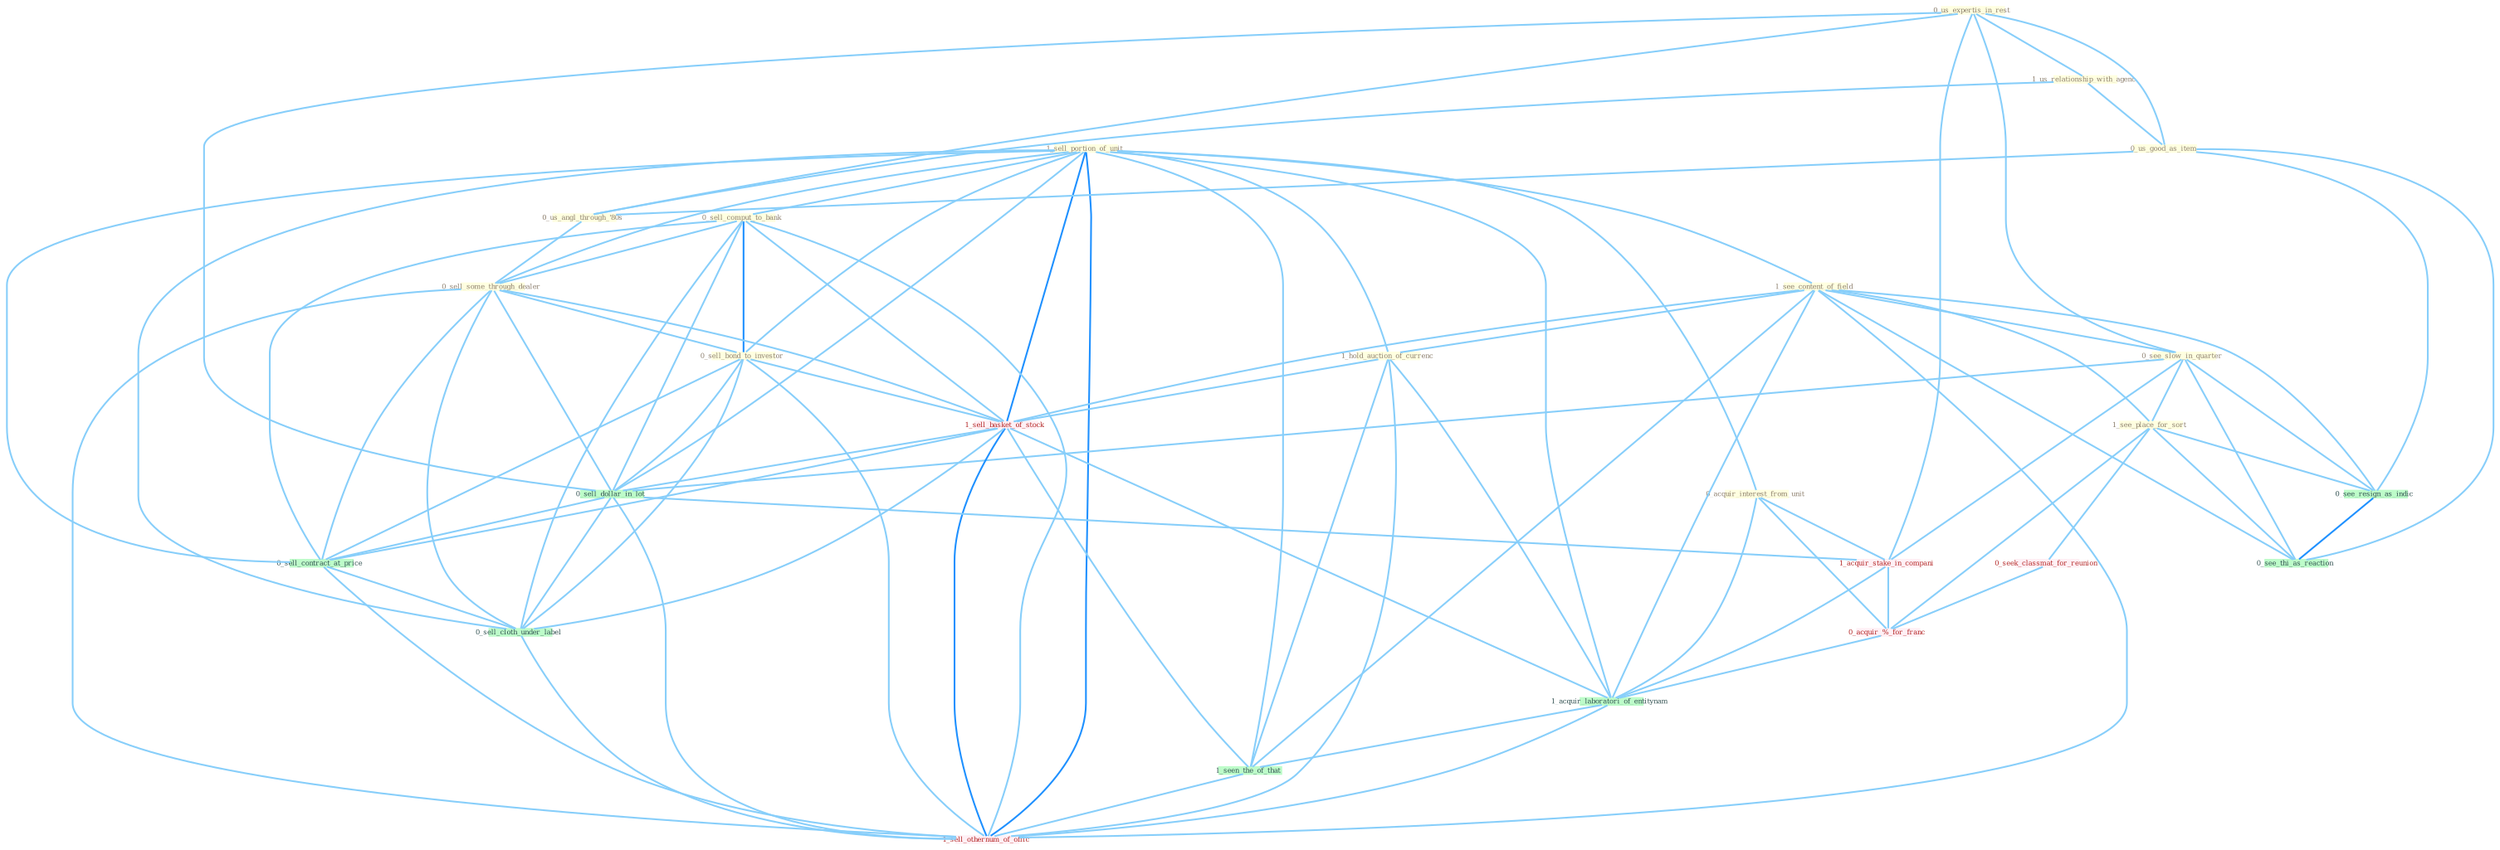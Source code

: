 Graph G{ 
    node
    [shape=polygon,style=filled,width=.5,height=.06,color="#BDFCC9",fixedsize=true,fontsize=4,
    fontcolor="#2f4f4f"];
    {node
    [color="#ffffe0", fontcolor="#8b7d6b"] "0_us_expertis_in_rest " "1_sell_portion_of_unit " "1_us_relationship_with_agenc " "1_see_content_of_field " "0_see_slow_in_quarter " "0_us_good_as_item " "1_hold_auction_of_currenc " "0_acquir_interest_from_unit " "0_us_angl_through_'80s " "0_sell_comput_to_bank " "0_sell_some_through_dealer " "1_see_place_for_sort " "0_sell_bond_to_investor "}
{node [color="#fff0f5", fontcolor="#b22222"] "0_seek_classmat_for_reunion " "1_sell_basket_of_stock " "1_acquir_stake_in_compani " "0_acquir_%_for_franc " "1_sell_othernum_of_offic "}
edge [color="#B0E2FF"];

	"0_us_expertis_in_rest " -- "1_us_relationship_with_agenc " [w="1", color="#87cefa" ];
	"0_us_expertis_in_rest " -- "0_see_slow_in_quarter " [w="1", color="#87cefa" ];
	"0_us_expertis_in_rest " -- "0_us_good_as_item " [w="1", color="#87cefa" ];
	"0_us_expertis_in_rest " -- "0_us_angl_through_'80s " [w="1", color="#87cefa" ];
	"0_us_expertis_in_rest " -- "0_sell_dollar_in_lot " [w="1", color="#87cefa" ];
	"0_us_expertis_in_rest " -- "1_acquir_stake_in_compani " [w="1", color="#87cefa" ];
	"1_sell_portion_of_unit " -- "1_see_content_of_field " [w="1", color="#87cefa" ];
	"1_sell_portion_of_unit " -- "1_hold_auction_of_currenc " [w="1", color="#87cefa" ];
	"1_sell_portion_of_unit " -- "0_acquir_interest_from_unit " [w="1", color="#87cefa" ];
	"1_sell_portion_of_unit " -- "0_sell_comput_to_bank " [w="1", color="#87cefa" ];
	"1_sell_portion_of_unit " -- "0_sell_some_through_dealer " [w="1", color="#87cefa" ];
	"1_sell_portion_of_unit " -- "0_sell_bond_to_investor " [w="1", color="#87cefa" ];
	"1_sell_portion_of_unit " -- "1_sell_basket_of_stock " [w="2", color="#1e90ff" , len=0.8];
	"1_sell_portion_of_unit " -- "0_sell_dollar_in_lot " [w="1", color="#87cefa" ];
	"1_sell_portion_of_unit " -- "0_sell_contract_at_price " [w="1", color="#87cefa" ];
	"1_sell_portion_of_unit " -- "1_acquir_laboratori_of_entitynam " [w="1", color="#87cefa" ];
	"1_sell_portion_of_unit " -- "0_sell_cloth_under_label " [w="1", color="#87cefa" ];
	"1_sell_portion_of_unit " -- "1_seen_the_of_that " [w="1", color="#87cefa" ];
	"1_sell_portion_of_unit " -- "1_sell_othernum_of_offic " [w="2", color="#1e90ff" , len=0.8];
	"1_us_relationship_with_agenc " -- "0_us_good_as_item " [w="1", color="#87cefa" ];
	"1_us_relationship_with_agenc " -- "0_us_angl_through_'80s " [w="1", color="#87cefa" ];
	"1_see_content_of_field " -- "0_see_slow_in_quarter " [w="1", color="#87cefa" ];
	"1_see_content_of_field " -- "1_hold_auction_of_currenc " [w="1", color="#87cefa" ];
	"1_see_content_of_field " -- "1_see_place_for_sort " [w="1", color="#87cefa" ];
	"1_see_content_of_field " -- "1_sell_basket_of_stock " [w="1", color="#87cefa" ];
	"1_see_content_of_field " -- "0_see_resign_as_indic " [w="1", color="#87cefa" ];
	"1_see_content_of_field " -- "1_acquir_laboratori_of_entitynam " [w="1", color="#87cefa" ];
	"1_see_content_of_field " -- "1_seen_the_of_that " [w="1", color="#87cefa" ];
	"1_see_content_of_field " -- "1_sell_othernum_of_offic " [w="1", color="#87cefa" ];
	"1_see_content_of_field " -- "0_see_thi_as_reaction " [w="1", color="#87cefa" ];
	"0_see_slow_in_quarter " -- "1_see_place_for_sort " [w="1", color="#87cefa" ];
	"0_see_slow_in_quarter " -- "0_sell_dollar_in_lot " [w="1", color="#87cefa" ];
	"0_see_slow_in_quarter " -- "0_see_resign_as_indic " [w="1", color="#87cefa" ];
	"0_see_slow_in_quarter " -- "1_acquir_stake_in_compani " [w="1", color="#87cefa" ];
	"0_see_slow_in_quarter " -- "0_see_thi_as_reaction " [w="1", color="#87cefa" ];
	"0_us_good_as_item " -- "0_us_angl_through_'80s " [w="1", color="#87cefa" ];
	"0_us_good_as_item " -- "0_see_resign_as_indic " [w="1", color="#87cefa" ];
	"0_us_good_as_item " -- "0_see_thi_as_reaction " [w="1", color="#87cefa" ];
	"1_hold_auction_of_currenc " -- "1_sell_basket_of_stock " [w="1", color="#87cefa" ];
	"1_hold_auction_of_currenc " -- "1_acquir_laboratori_of_entitynam " [w="1", color="#87cefa" ];
	"1_hold_auction_of_currenc " -- "1_seen_the_of_that " [w="1", color="#87cefa" ];
	"1_hold_auction_of_currenc " -- "1_sell_othernum_of_offic " [w="1", color="#87cefa" ];
	"0_acquir_interest_from_unit " -- "1_acquir_stake_in_compani " [w="1", color="#87cefa" ];
	"0_acquir_interest_from_unit " -- "0_acquir_%_for_franc " [w="1", color="#87cefa" ];
	"0_acquir_interest_from_unit " -- "1_acquir_laboratori_of_entitynam " [w="1", color="#87cefa" ];
	"0_us_angl_through_'80s " -- "0_sell_some_through_dealer " [w="1", color="#87cefa" ];
	"0_sell_comput_to_bank " -- "0_sell_some_through_dealer " [w="1", color="#87cefa" ];
	"0_sell_comput_to_bank " -- "0_sell_bond_to_investor " [w="2", color="#1e90ff" , len=0.8];
	"0_sell_comput_to_bank " -- "1_sell_basket_of_stock " [w="1", color="#87cefa" ];
	"0_sell_comput_to_bank " -- "0_sell_dollar_in_lot " [w="1", color="#87cefa" ];
	"0_sell_comput_to_bank " -- "0_sell_contract_at_price " [w="1", color="#87cefa" ];
	"0_sell_comput_to_bank " -- "0_sell_cloth_under_label " [w="1", color="#87cefa" ];
	"0_sell_comput_to_bank " -- "1_sell_othernum_of_offic " [w="1", color="#87cefa" ];
	"0_sell_some_through_dealer " -- "0_sell_bond_to_investor " [w="1", color="#87cefa" ];
	"0_sell_some_through_dealer " -- "1_sell_basket_of_stock " [w="1", color="#87cefa" ];
	"0_sell_some_through_dealer " -- "0_sell_dollar_in_lot " [w="1", color="#87cefa" ];
	"0_sell_some_through_dealer " -- "0_sell_contract_at_price " [w="1", color="#87cefa" ];
	"0_sell_some_through_dealer " -- "0_sell_cloth_under_label " [w="1", color="#87cefa" ];
	"0_sell_some_through_dealer " -- "1_sell_othernum_of_offic " [w="1", color="#87cefa" ];
	"1_see_place_for_sort " -- "0_seek_classmat_for_reunion " [w="1", color="#87cefa" ];
	"1_see_place_for_sort " -- "0_see_resign_as_indic " [w="1", color="#87cefa" ];
	"1_see_place_for_sort " -- "0_acquir_%_for_franc " [w="1", color="#87cefa" ];
	"1_see_place_for_sort " -- "0_see_thi_as_reaction " [w="1", color="#87cefa" ];
	"0_sell_bond_to_investor " -- "1_sell_basket_of_stock " [w="1", color="#87cefa" ];
	"0_sell_bond_to_investor " -- "0_sell_dollar_in_lot " [w="1", color="#87cefa" ];
	"0_sell_bond_to_investor " -- "0_sell_contract_at_price " [w="1", color="#87cefa" ];
	"0_sell_bond_to_investor " -- "0_sell_cloth_under_label " [w="1", color="#87cefa" ];
	"0_sell_bond_to_investor " -- "1_sell_othernum_of_offic " [w="1", color="#87cefa" ];
	"0_seek_classmat_for_reunion " -- "0_acquir_%_for_franc " [w="1", color="#87cefa" ];
	"1_sell_basket_of_stock " -- "0_sell_dollar_in_lot " [w="1", color="#87cefa" ];
	"1_sell_basket_of_stock " -- "0_sell_contract_at_price " [w="1", color="#87cefa" ];
	"1_sell_basket_of_stock " -- "1_acquir_laboratori_of_entitynam " [w="1", color="#87cefa" ];
	"1_sell_basket_of_stock " -- "0_sell_cloth_under_label " [w="1", color="#87cefa" ];
	"1_sell_basket_of_stock " -- "1_seen_the_of_that " [w="1", color="#87cefa" ];
	"1_sell_basket_of_stock " -- "1_sell_othernum_of_offic " [w="2", color="#1e90ff" , len=0.8];
	"0_sell_dollar_in_lot " -- "1_acquir_stake_in_compani " [w="1", color="#87cefa" ];
	"0_sell_dollar_in_lot " -- "0_sell_contract_at_price " [w="1", color="#87cefa" ];
	"0_sell_dollar_in_lot " -- "0_sell_cloth_under_label " [w="1", color="#87cefa" ];
	"0_sell_dollar_in_lot " -- "1_sell_othernum_of_offic " [w="1", color="#87cefa" ];
	"0_see_resign_as_indic " -- "0_see_thi_as_reaction " [w="2", color="#1e90ff" , len=0.8];
	"1_acquir_stake_in_compani " -- "0_acquir_%_for_franc " [w="1", color="#87cefa" ];
	"1_acquir_stake_in_compani " -- "1_acquir_laboratori_of_entitynam " [w="1", color="#87cefa" ];
	"0_acquir_%_for_franc " -- "1_acquir_laboratori_of_entitynam " [w="1", color="#87cefa" ];
	"0_sell_contract_at_price " -- "0_sell_cloth_under_label " [w="1", color="#87cefa" ];
	"0_sell_contract_at_price " -- "1_sell_othernum_of_offic " [w="1", color="#87cefa" ];
	"1_acquir_laboratori_of_entitynam " -- "1_seen_the_of_that " [w="1", color="#87cefa" ];
	"1_acquir_laboratori_of_entitynam " -- "1_sell_othernum_of_offic " [w="1", color="#87cefa" ];
	"0_sell_cloth_under_label " -- "1_sell_othernum_of_offic " [w="1", color="#87cefa" ];
	"1_seen_the_of_that " -- "1_sell_othernum_of_offic " [w="1", color="#87cefa" ];
}